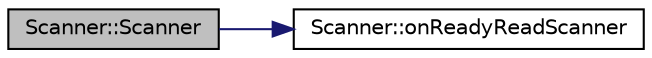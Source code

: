 digraph "Scanner::Scanner"
{
 // LATEX_PDF_SIZE
  edge [fontname="Helvetica",fontsize="10",labelfontname="Helvetica",labelfontsize="10"];
  node [fontname="Helvetica",fontsize="10",shape=record];
  rankdir="LR";
  Node1 [label="Scanner::Scanner",height=0.2,width=0.4,color="black", fillcolor="grey75", style="filled", fontcolor="black",tooltip=" "];
  Node1 -> Node2 [color="midnightblue",fontsize="10",style="solid"];
  Node2 [label="Scanner::onReadyReadScanner",height=0.2,width=0.4,color="black", fillcolor="white", style="filled",URL="$class_scanner.html#a845bbb58aa1675910828671a077e7d99",tooltip="Communicationadb::onReadyReadScanner Cette méthode permet d'écouter tous les logs du smartphone utili..."];
}
